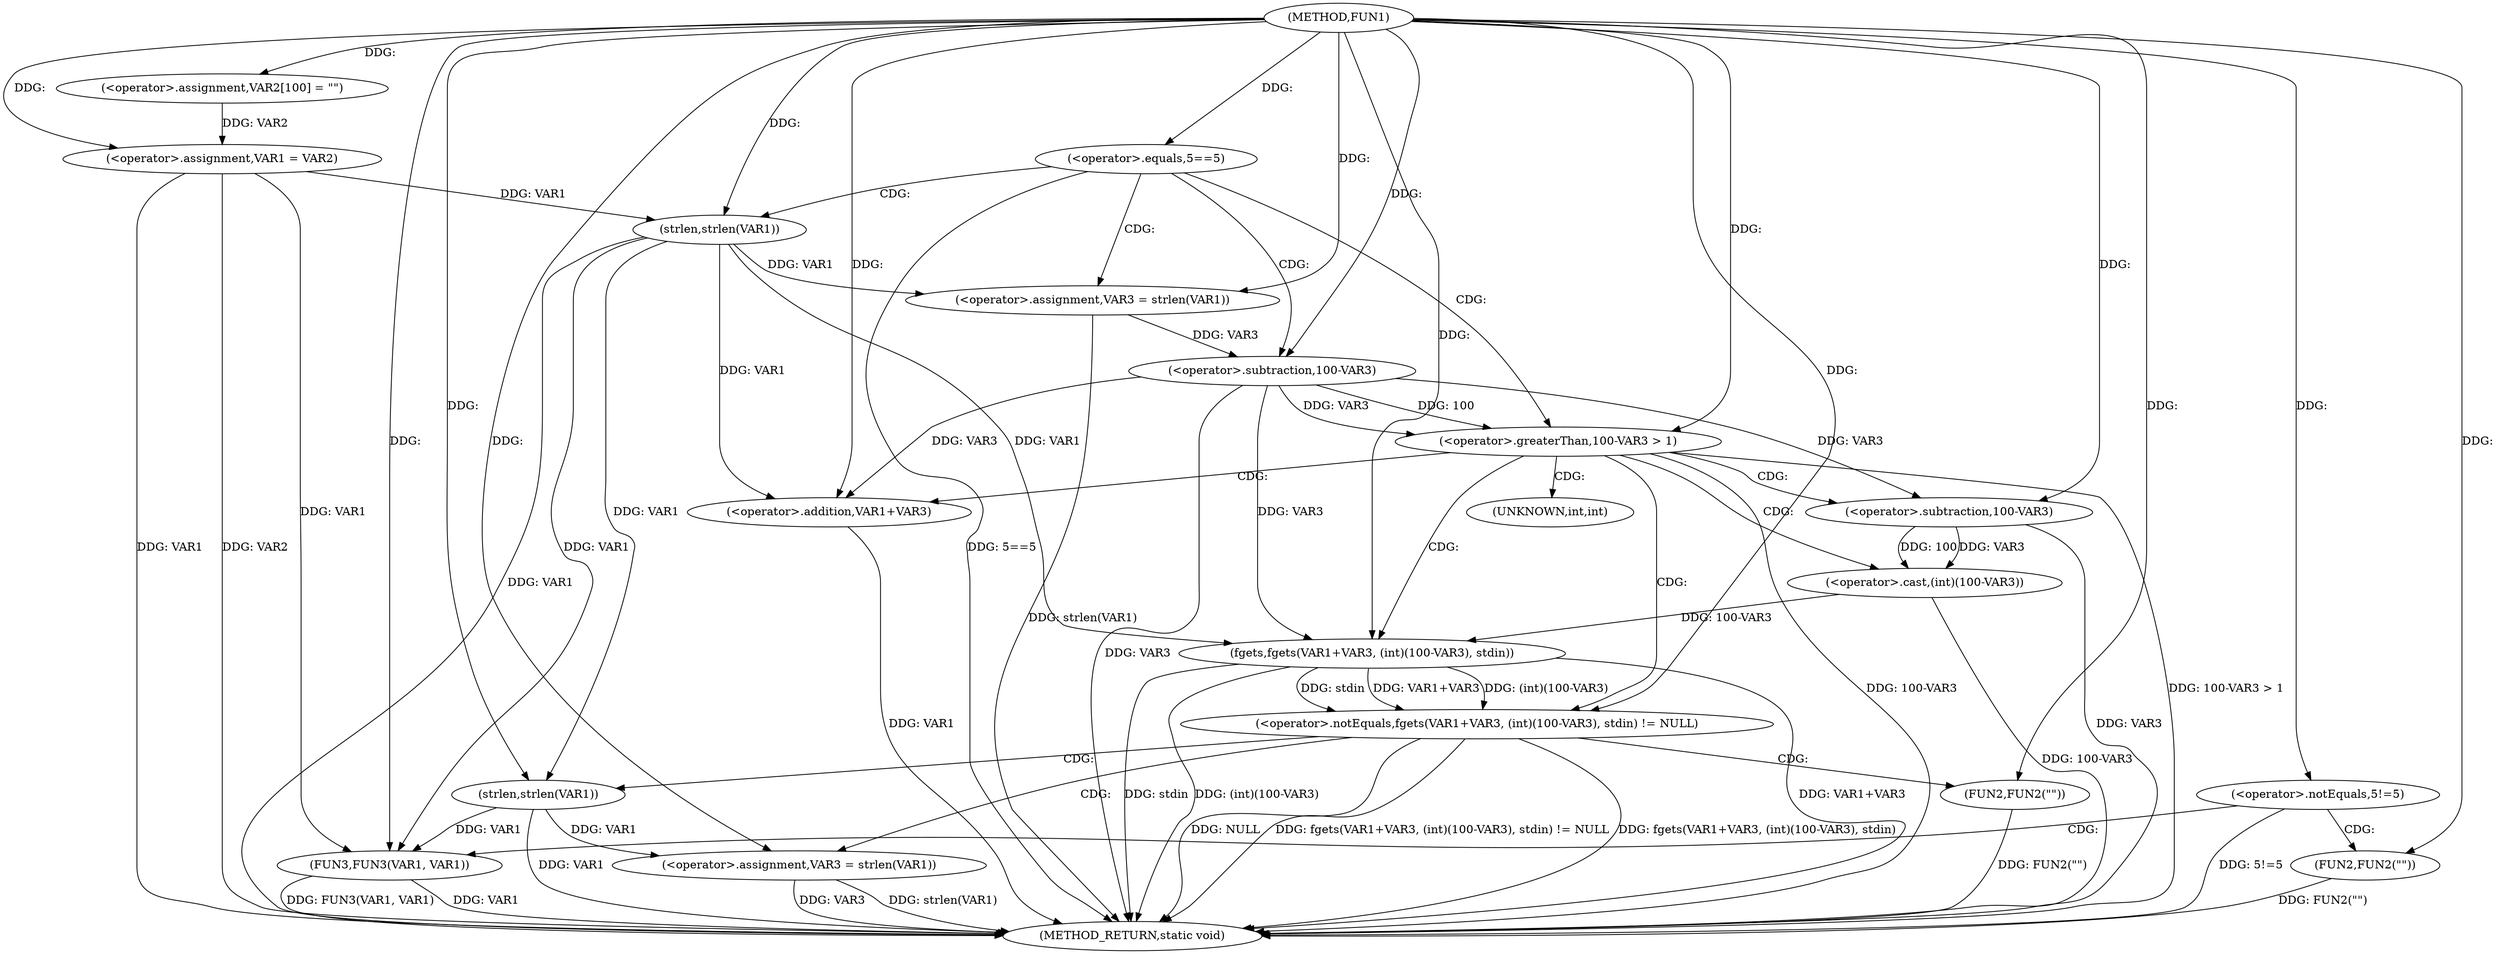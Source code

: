 digraph FUN1 {  
"1000100" [label = "(METHOD,FUN1)" ]
"1000163" [label = "(METHOD_RETURN,static void)" ]
"1000104" [label = "(<operator>.assignment,VAR2[100] = \"\")" ]
"1000107" [label = "(<operator>.assignment,VAR1 = VAR2)" ]
"1000111" [label = "(<operator>.equals,5==5)" ]
"1000117" [label = "(<operator>.assignment,VAR3 = strlen(VAR1))" ]
"1000119" [label = "(strlen,strlen(VAR1))" ]
"1000122" [label = "(<operator>.greaterThan,100-VAR3 > 1)" ]
"1000123" [label = "(<operator>.subtraction,100-VAR3)" ]
"1000129" [label = "(<operator>.notEquals,fgets(VAR1+VAR3, (int)(100-VAR3), stdin) != NULL)" ]
"1000130" [label = "(fgets,fgets(VAR1+VAR3, (int)(100-VAR3), stdin))" ]
"1000131" [label = "(<operator>.addition,VAR1+VAR3)" ]
"1000134" [label = "(<operator>.cast,(int)(100-VAR3))" ]
"1000136" [label = "(<operator>.subtraction,100-VAR3)" ]
"1000142" [label = "(<operator>.assignment,VAR3 = strlen(VAR1))" ]
"1000144" [label = "(strlen,strlen(VAR1))" ]
"1000149" [label = "(FUN2,FUN2(\"\"))" ]
"1000152" [label = "(<operator>.notEquals,5!=5)" ]
"1000156" [label = "(FUN2,FUN2(\"\"))" ]
"1000160" [label = "(FUN3,FUN3(VAR1, VAR1))" ]
"1000135" [label = "(UNKNOWN,int,int)" ]
  "1000129" -> "1000163"  [ label = "DDG: fgets(VAR1+VAR3, (int)(100-VAR3), stdin)"] 
  "1000123" -> "1000163"  [ label = "DDG: VAR3"] 
  "1000107" -> "1000163"  [ label = "DDG: VAR1"] 
  "1000160" -> "1000163"  [ label = "DDG: FUN3(VAR1, VAR1)"] 
  "1000149" -> "1000163"  [ label = "DDG: FUN2(\"\")"] 
  "1000119" -> "1000163"  [ label = "DDG: VAR1"] 
  "1000117" -> "1000163"  [ label = "DDG: strlen(VAR1)"] 
  "1000160" -> "1000163"  [ label = "DDG: VAR1"] 
  "1000107" -> "1000163"  [ label = "DDG: VAR2"] 
  "1000130" -> "1000163"  [ label = "DDG: VAR1+VAR3"] 
  "1000122" -> "1000163"  [ label = "DDG: 100-VAR3"] 
  "1000131" -> "1000163"  [ label = "DDG: VAR1"] 
  "1000130" -> "1000163"  [ label = "DDG: stdin"] 
  "1000129" -> "1000163"  [ label = "DDG: NULL"] 
  "1000152" -> "1000163"  [ label = "DDG: 5!=5"] 
  "1000129" -> "1000163"  [ label = "DDG: fgets(VAR1+VAR3, (int)(100-VAR3), stdin) != NULL"] 
  "1000142" -> "1000163"  [ label = "DDG: strlen(VAR1)"] 
  "1000130" -> "1000163"  [ label = "DDG: (int)(100-VAR3)"] 
  "1000142" -> "1000163"  [ label = "DDG: VAR3"] 
  "1000134" -> "1000163"  [ label = "DDG: 100-VAR3"] 
  "1000122" -> "1000163"  [ label = "DDG: 100-VAR3 > 1"] 
  "1000144" -> "1000163"  [ label = "DDG: VAR1"] 
  "1000156" -> "1000163"  [ label = "DDG: FUN2(\"\")"] 
  "1000136" -> "1000163"  [ label = "DDG: VAR3"] 
  "1000111" -> "1000163"  [ label = "DDG: 5==5"] 
  "1000100" -> "1000104"  [ label = "DDG: "] 
  "1000104" -> "1000107"  [ label = "DDG: VAR2"] 
  "1000100" -> "1000107"  [ label = "DDG: "] 
  "1000100" -> "1000111"  [ label = "DDG: "] 
  "1000119" -> "1000117"  [ label = "DDG: VAR1"] 
  "1000100" -> "1000117"  [ label = "DDG: "] 
  "1000107" -> "1000119"  [ label = "DDG: VAR1"] 
  "1000100" -> "1000119"  [ label = "DDG: "] 
  "1000123" -> "1000122"  [ label = "DDG: 100"] 
  "1000123" -> "1000122"  [ label = "DDG: VAR3"] 
  "1000100" -> "1000123"  [ label = "DDG: "] 
  "1000117" -> "1000123"  [ label = "DDG: VAR3"] 
  "1000100" -> "1000122"  [ label = "DDG: "] 
  "1000130" -> "1000129"  [ label = "DDG: VAR1+VAR3"] 
  "1000130" -> "1000129"  [ label = "DDG: (int)(100-VAR3)"] 
  "1000130" -> "1000129"  [ label = "DDG: stdin"] 
  "1000119" -> "1000130"  [ label = "DDG: VAR1"] 
  "1000100" -> "1000130"  [ label = "DDG: "] 
  "1000123" -> "1000130"  [ label = "DDG: VAR3"] 
  "1000119" -> "1000131"  [ label = "DDG: VAR1"] 
  "1000100" -> "1000131"  [ label = "DDG: "] 
  "1000123" -> "1000131"  [ label = "DDG: VAR3"] 
  "1000134" -> "1000130"  [ label = "DDG: 100-VAR3"] 
  "1000136" -> "1000134"  [ label = "DDG: 100"] 
  "1000136" -> "1000134"  [ label = "DDG: VAR3"] 
  "1000100" -> "1000136"  [ label = "DDG: "] 
  "1000123" -> "1000136"  [ label = "DDG: VAR3"] 
  "1000100" -> "1000129"  [ label = "DDG: "] 
  "1000144" -> "1000142"  [ label = "DDG: VAR1"] 
  "1000100" -> "1000142"  [ label = "DDG: "] 
  "1000100" -> "1000144"  [ label = "DDG: "] 
  "1000119" -> "1000144"  [ label = "DDG: VAR1"] 
  "1000100" -> "1000149"  [ label = "DDG: "] 
  "1000100" -> "1000152"  [ label = "DDG: "] 
  "1000100" -> "1000156"  [ label = "DDG: "] 
  "1000107" -> "1000160"  [ label = "DDG: VAR1"] 
  "1000119" -> "1000160"  [ label = "DDG: VAR1"] 
  "1000144" -> "1000160"  [ label = "DDG: VAR1"] 
  "1000100" -> "1000160"  [ label = "DDG: "] 
  "1000111" -> "1000117"  [ label = "CDG: "] 
  "1000111" -> "1000123"  [ label = "CDG: "] 
  "1000111" -> "1000119"  [ label = "CDG: "] 
  "1000111" -> "1000122"  [ label = "CDG: "] 
  "1000122" -> "1000131"  [ label = "CDG: "] 
  "1000122" -> "1000129"  [ label = "CDG: "] 
  "1000122" -> "1000130"  [ label = "CDG: "] 
  "1000122" -> "1000135"  [ label = "CDG: "] 
  "1000122" -> "1000136"  [ label = "CDG: "] 
  "1000122" -> "1000134"  [ label = "CDG: "] 
  "1000129" -> "1000142"  [ label = "CDG: "] 
  "1000129" -> "1000144"  [ label = "CDG: "] 
  "1000129" -> "1000149"  [ label = "CDG: "] 
  "1000152" -> "1000156"  [ label = "CDG: "] 
  "1000152" -> "1000160"  [ label = "CDG: "] 
}
